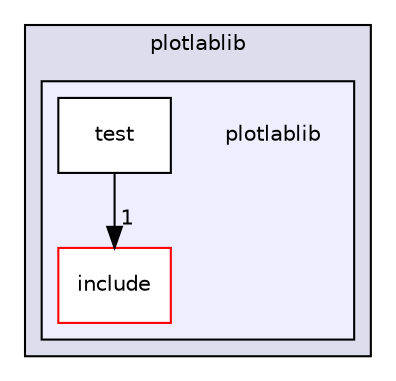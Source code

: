 digraph "/home/fascar/temp/adore/plotlablib/plotlablib" {
  compound=true
  node [ fontsize="10", fontname="Helvetica"];
  edge [ labelfontsize="10", labelfontname="Helvetica"];
  subgraph clusterdir_18b2dfb3931f9961b4b7423d99338341 {
    graph [ bgcolor="#ddddee", pencolor="black", label="plotlablib" fontname="Helvetica", fontsize="10", URL="dir_18b2dfb3931f9961b4b7423d99338341.html"]
  subgraph clusterdir_0749cde536f74ff74d53c62b35cb289d {
    graph [ bgcolor="#eeeeff", pencolor="black", label="" URL="dir_0749cde536f74ff74d53c62b35cb289d.html"];
    dir_0749cde536f74ff74d53c62b35cb289d [shape=plaintext label="plotlablib"];
  dir_92f4c7fe514faa67ff867980a72c3d98 [shape=box label="include" fillcolor="white" style="filled" color="red" URL="dir_92f4c7fe514faa67ff867980a72c3d98.html"];
  dir_74cd1acffb2602c1422117d145799533 [shape=box label="test" fillcolor="white" style="filled" URL="dir_74cd1acffb2602c1422117d145799533.html"];
  }
  }
  dir_74cd1acffb2602c1422117d145799533->dir_92f4c7fe514faa67ff867980a72c3d98 [headlabel="1", labeldistance=1.5 headhref="dir_000103_000101.html"];
}
